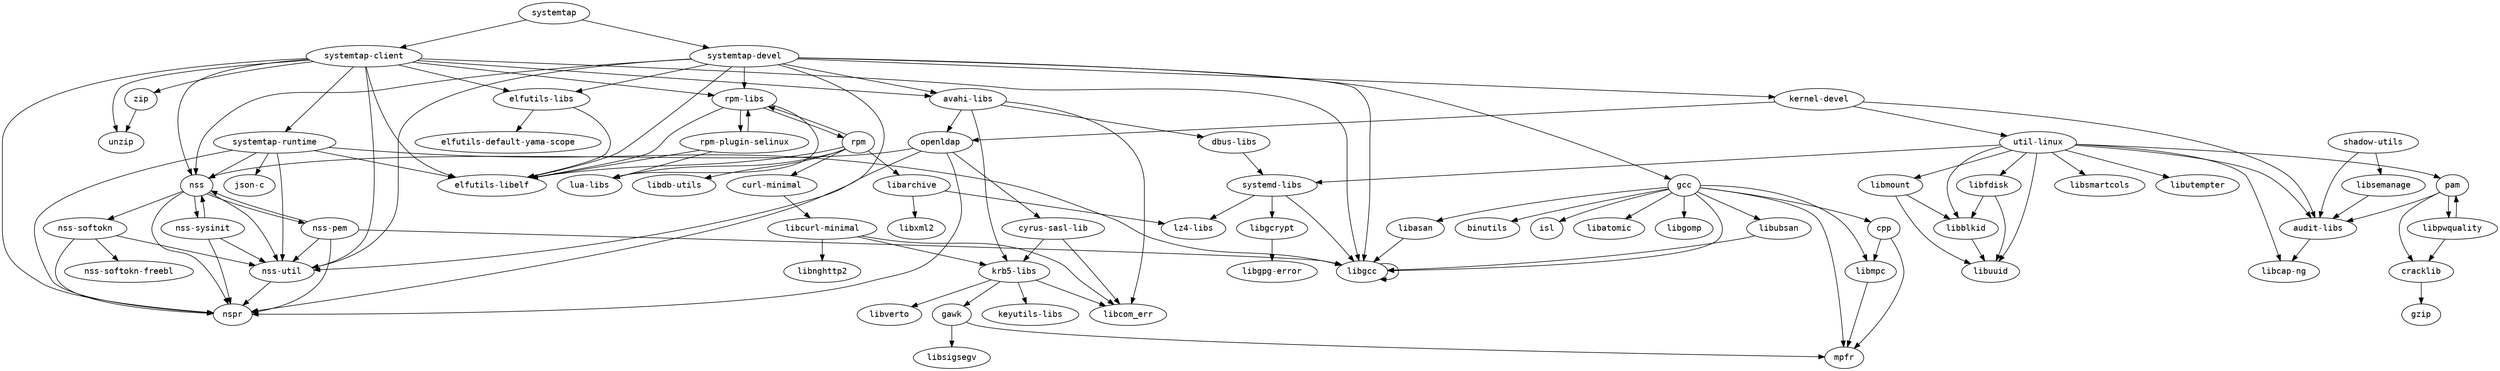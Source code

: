 strict digraph G {
node [fontname=monospace];
  "audit-libs" -> "libcap-ng";
  "avahi-libs" -> "dbus-libs";
  "avahi-libs" -> "krb5-libs";
  "avahi-libs" -> "libcom_err";
  "avahi-libs" -> "openldap";
  "cpp" -> "libmpc";
  "cpp" -> "mpfr";
  "cracklib" -> "gzip";
  "curl-minimal" -> "libcurl-minimal";
  "cyrus-sasl-lib" -> "krb5-libs";
  "cyrus-sasl-lib" -> "libcom_err";
  "dbus-libs" -> "systemd-libs";
  "elfutils-libs" -> "elfutils-default-yama-scope";
  "elfutils-libs" -> "elfutils-libelf";
  "gawk" -> "libsigsegv";
  "gawk" -> "mpfr";
  "gcc" -> "binutils";
  "gcc" -> "cpp";
  "gcc" -> "isl";
  "gcc" -> "libasan";
  "gcc" -> "libatomic";
  "gcc" -> "libgcc";
  "gcc" -> "libgomp";
  "gcc" -> "libmpc";
  "gcc" -> "libubsan";
  "gcc" -> "mpfr";
  "kernel-devel" -> "audit-libs";
  "kernel-devel" -> "openldap";
  "kernel-devel" -> "util-linux";
  "krb5-libs" -> "gawk";
  "krb5-libs" -> "keyutils-libs";
  "krb5-libs" -> "libcom_err";
  "krb5-libs" -> "libverto";
  "libarchive" -> "libxml2";
  "libarchive" -> "lz4-libs";
  "libasan" -> "libgcc";
  "libblkid" -> "libuuid";
  "libcurl-minimal" -> "krb5-libs";
  "libcurl-minimal" -> "libcom_err";
  "libcurl-minimal" -> "libnghttp2";
  "libfdisk" -> "libblkid";
  "libfdisk" -> "libuuid";
  "libgcc" -> "libgcc";
  "libgcrypt" -> "libgpg-error";
  "libmount" -> "libblkid";
  "libmount" -> "libuuid";
  "libmpc" -> "mpfr";
  "libpwquality" -> "cracklib";
  "libpwquality" -> "pam";
  "libsemanage" -> "audit-libs";
  "libubsan" -> "libgcc";
  "nss" -> "nspr";
  "nss" -> "nss-pem";
  "nss" -> "nss-softokn";
  "nss" -> "nss-sysinit";
  "nss" -> "nss-util";
  "nss-pem" -> "libgcc";
  "nss-pem" -> "nspr";
  "nss-pem" -> "nss";
  "nss-pem" -> "nss-util";
  "nss-softokn" -> "nspr";
  "nss-softokn" -> "nss-softokn-freebl";
  "nss-softokn" -> "nss-util";
  "nss-sysinit" -> "nspr";
  "nss-sysinit" -> "nss";
  "nss-sysinit" -> "nss-util";
  "nss-util" -> "nspr";
  "openldap" -> "cyrus-sasl-lib";
  "openldap" -> "nspr";
  "openldap" -> "nss";
  "openldap" -> "nss-util";
  "pam" -> "audit-libs";
  "pam" -> "cracklib";
  "pam" -> "libpwquality";
  "rpm" -> "curl-minimal";
  "rpm" -> "elfutils-libelf";
  "rpm" -> "libarchive";
  "rpm" -> "libdb-utils";
  "rpm-libs" -> "elfutils-libelf";
  "rpm-libs" -> "lua-libs";
  "rpm-libs" -> "rpm";
  "rpm-libs" -> "rpm-plugin-selinux";
  "rpm" -> "lua-libs";
  "rpm-plugin-selinux" -> "elfutils-libelf";
  "rpm-plugin-selinux" -> "lua-libs";
  "rpm-plugin-selinux" -> "rpm-libs";
  "rpm" -> "rpm-libs";
  "shadow-utils" -> "audit-libs";
  "shadow-utils" -> "libsemanage";
  "systemd-libs" -> "libgcc";
  "systemd-libs" -> "libgcrypt";
  "systemd-libs" -> "lz4-libs";
  "systemtap-client" -> "avahi-libs";
  "systemtap-client" -> "elfutils-libelf";
  "systemtap-client" -> "elfutils-libs";
  "systemtap-client" -> "libgcc";
  "systemtap-client" -> "nspr";
  "systemtap-client" -> "nss";
  "systemtap-client" -> "nss-util";
  "systemtap-client" -> "rpm-libs";
  "systemtap-client" -> "systemtap-runtime";
  "systemtap-client" -> "unzip";
  "systemtap-client" -> "zip";
  "systemtap-devel" -> "avahi-libs";
  "systemtap-devel" -> "elfutils-libelf";
  "systemtap-devel" -> "elfutils-libs";
  "systemtap-devel" -> "gcc";
  "systemtap-devel" -> "kernel-devel";
  "systemtap-devel" -> "libgcc";
  "systemtap-devel" -> "nspr";
  "systemtap-devel" -> "nss";
  "systemtap-devel" -> "nss-util";
  "systemtap-devel" -> "rpm-libs";
  "systemtap-runtime" -> "elfutils-libelf";
  "systemtap-runtime" -> "json-c";
  "systemtap-runtime" -> "libgcc";
  "systemtap-runtime" -> "nspr";
  "systemtap-runtime" -> "nss";
  "systemtap-runtime" -> "nss-util";
  "systemtap" -> "systemtap-client";
  "systemtap" -> "systemtap-devel";
  "util-linux" -> "audit-libs";
  "util-linux" -> "libblkid";
  "util-linux" -> "libcap-ng";
  "util-linux" -> "libfdisk";
  "util-linux" -> "libmount";
  "util-linux" -> "libsmartcols";
  "util-linux" -> "libutempter";
  "util-linux" -> "libuuid";
  "util-linux" -> "pam";
  "util-linux" -> "systemd-libs";
  "zip" -> "unzip";
}
